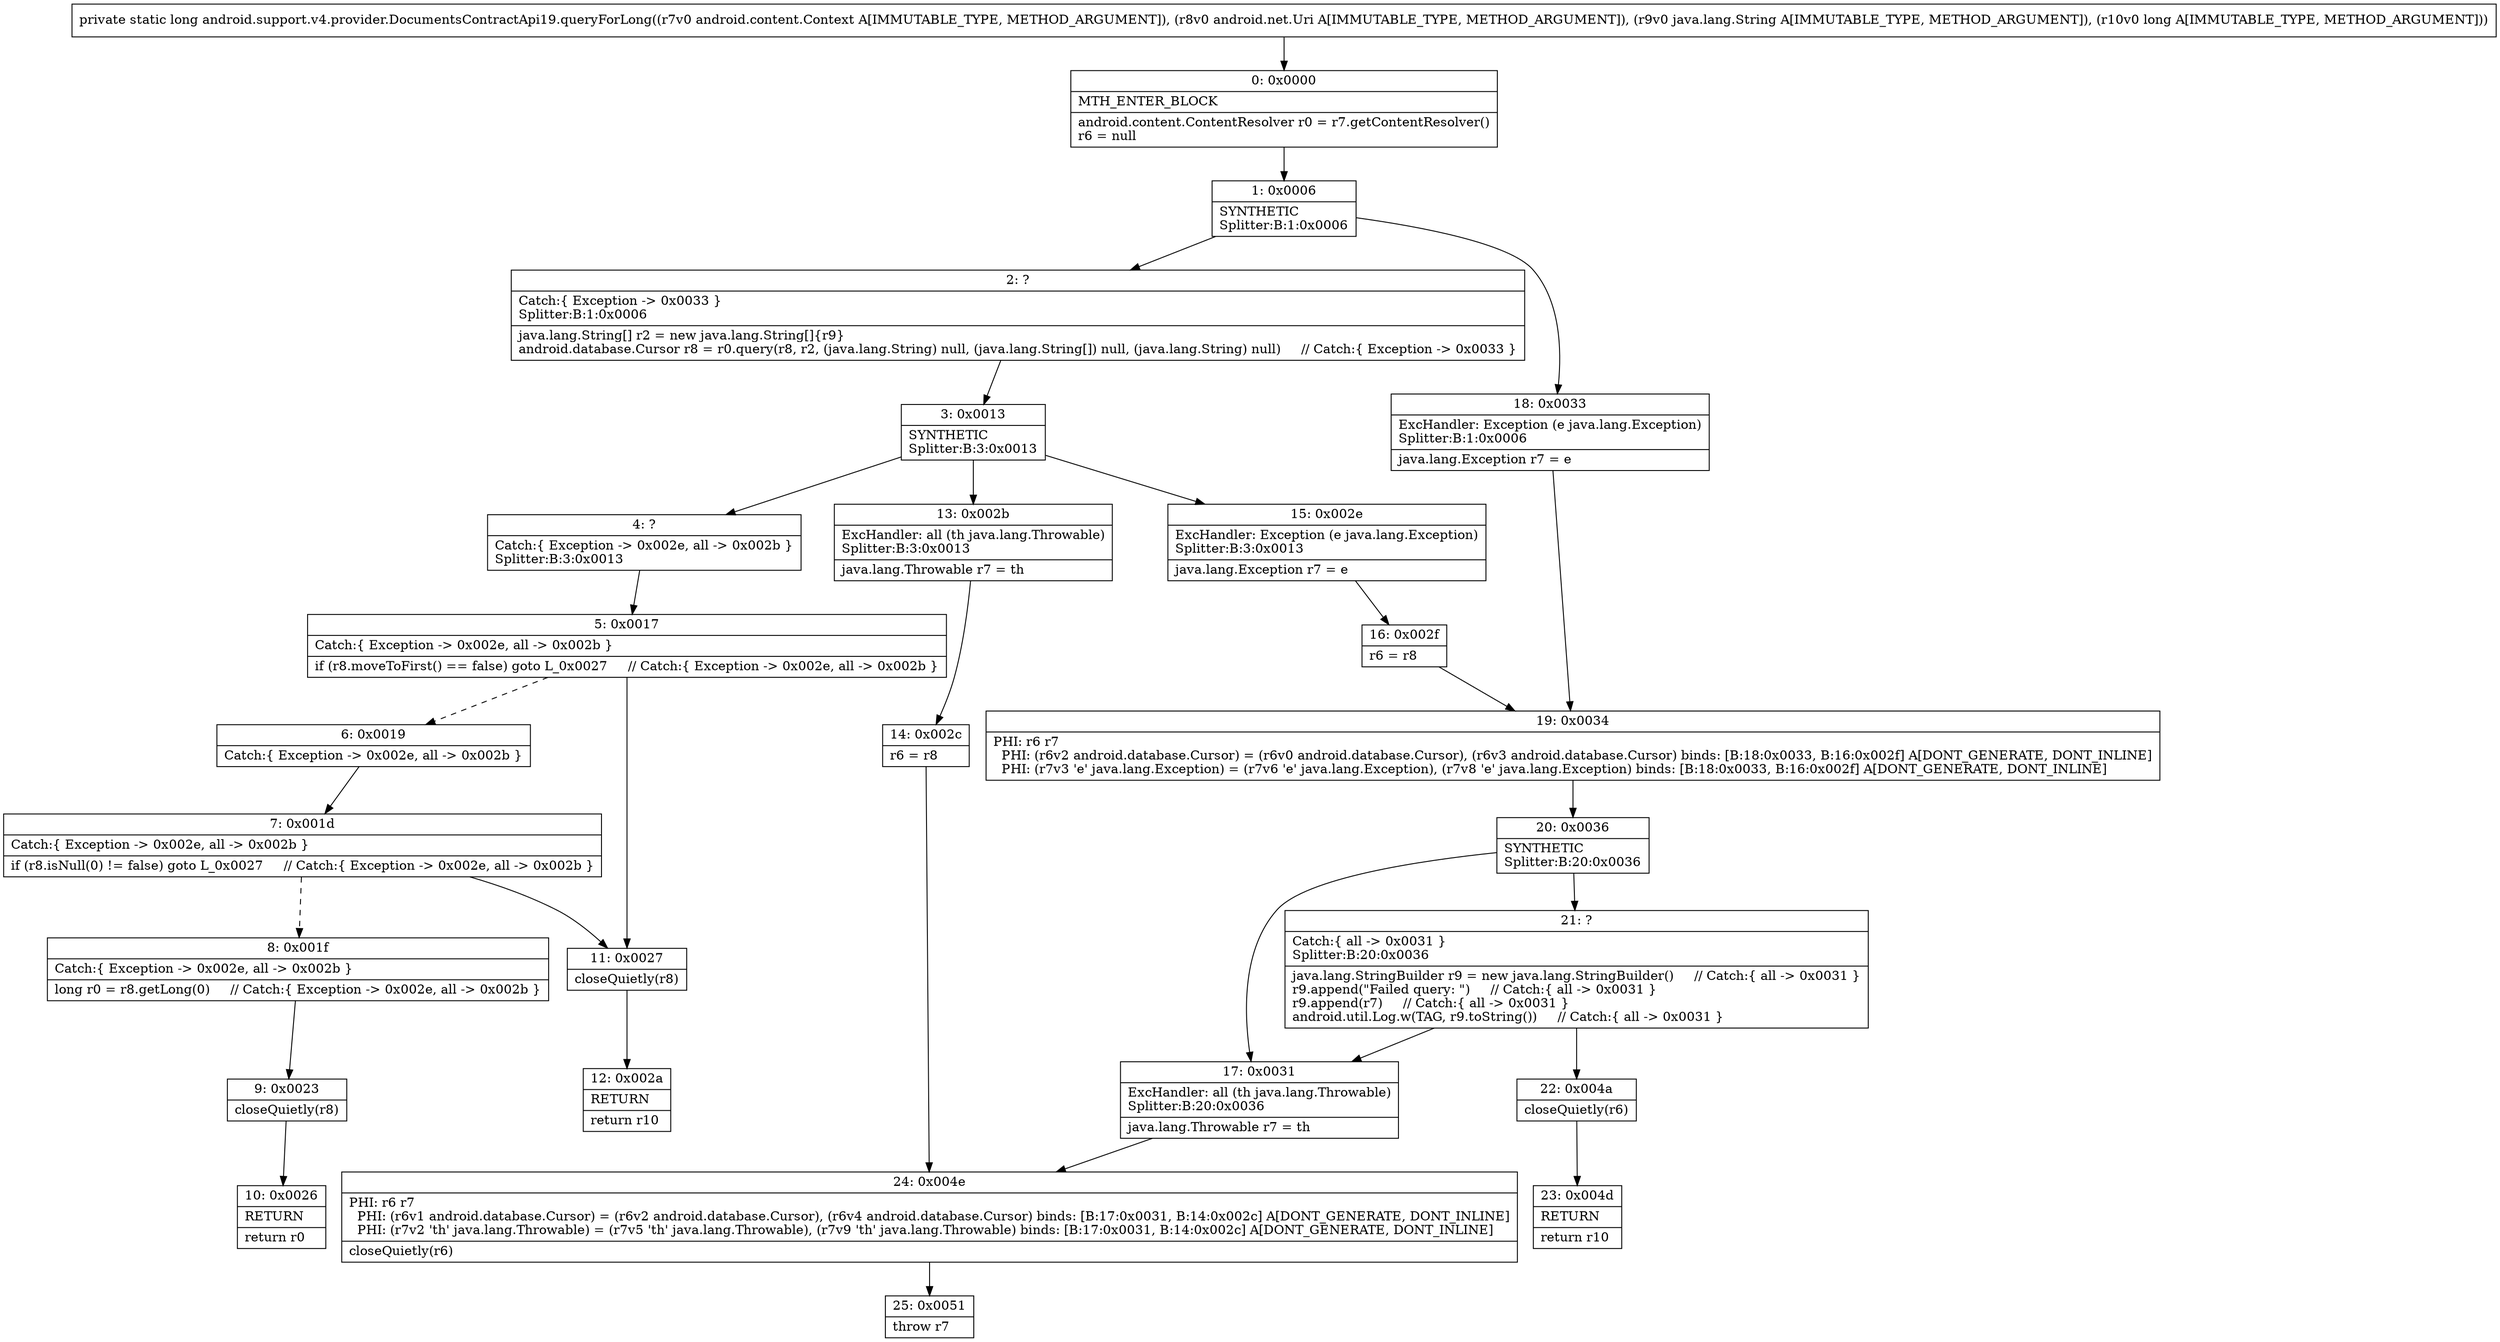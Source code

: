 digraph "CFG forandroid.support.v4.provider.DocumentsContractApi19.queryForLong(Landroid\/content\/Context;Landroid\/net\/Uri;Ljava\/lang\/String;J)J" {
Node_0 [shape=record,label="{0\:\ 0x0000|MTH_ENTER_BLOCK\l|android.content.ContentResolver r0 = r7.getContentResolver()\lr6 = null\l}"];
Node_1 [shape=record,label="{1\:\ 0x0006|SYNTHETIC\lSplitter:B:1:0x0006\l}"];
Node_2 [shape=record,label="{2\:\ ?|Catch:\{ Exception \-\> 0x0033 \}\lSplitter:B:1:0x0006\l|java.lang.String[] r2 = new java.lang.String[]\{r9\}\landroid.database.Cursor r8 = r0.query(r8, r2, (java.lang.String) null, (java.lang.String[]) null, (java.lang.String) null)     \/\/ Catch:\{ Exception \-\> 0x0033 \}\l}"];
Node_3 [shape=record,label="{3\:\ 0x0013|SYNTHETIC\lSplitter:B:3:0x0013\l}"];
Node_4 [shape=record,label="{4\:\ ?|Catch:\{ Exception \-\> 0x002e, all \-\> 0x002b \}\lSplitter:B:3:0x0013\l}"];
Node_5 [shape=record,label="{5\:\ 0x0017|Catch:\{ Exception \-\> 0x002e, all \-\> 0x002b \}\l|if (r8.moveToFirst() == false) goto L_0x0027     \/\/ Catch:\{ Exception \-\> 0x002e, all \-\> 0x002b \}\l}"];
Node_6 [shape=record,label="{6\:\ 0x0019|Catch:\{ Exception \-\> 0x002e, all \-\> 0x002b \}\l}"];
Node_7 [shape=record,label="{7\:\ 0x001d|Catch:\{ Exception \-\> 0x002e, all \-\> 0x002b \}\l|if (r8.isNull(0) != false) goto L_0x0027     \/\/ Catch:\{ Exception \-\> 0x002e, all \-\> 0x002b \}\l}"];
Node_8 [shape=record,label="{8\:\ 0x001f|Catch:\{ Exception \-\> 0x002e, all \-\> 0x002b \}\l|long r0 = r8.getLong(0)     \/\/ Catch:\{ Exception \-\> 0x002e, all \-\> 0x002b \}\l}"];
Node_9 [shape=record,label="{9\:\ 0x0023|closeQuietly(r8)\l}"];
Node_10 [shape=record,label="{10\:\ 0x0026|RETURN\l|return r0\l}"];
Node_11 [shape=record,label="{11\:\ 0x0027|closeQuietly(r8)\l}"];
Node_12 [shape=record,label="{12\:\ 0x002a|RETURN\l|return r10\l}"];
Node_13 [shape=record,label="{13\:\ 0x002b|ExcHandler: all (th java.lang.Throwable)\lSplitter:B:3:0x0013\l|java.lang.Throwable r7 = th\l}"];
Node_14 [shape=record,label="{14\:\ 0x002c|r6 = r8\l}"];
Node_15 [shape=record,label="{15\:\ 0x002e|ExcHandler: Exception (e java.lang.Exception)\lSplitter:B:3:0x0013\l|java.lang.Exception r7 = e\l}"];
Node_16 [shape=record,label="{16\:\ 0x002f|r6 = r8\l}"];
Node_17 [shape=record,label="{17\:\ 0x0031|ExcHandler: all (th java.lang.Throwable)\lSplitter:B:20:0x0036\l|java.lang.Throwable r7 = th\l}"];
Node_18 [shape=record,label="{18\:\ 0x0033|ExcHandler: Exception (e java.lang.Exception)\lSplitter:B:1:0x0006\l|java.lang.Exception r7 = e\l}"];
Node_19 [shape=record,label="{19\:\ 0x0034|PHI: r6 r7 \l  PHI: (r6v2 android.database.Cursor) = (r6v0 android.database.Cursor), (r6v3 android.database.Cursor) binds: [B:18:0x0033, B:16:0x002f] A[DONT_GENERATE, DONT_INLINE]\l  PHI: (r7v3 'e' java.lang.Exception) = (r7v6 'e' java.lang.Exception), (r7v8 'e' java.lang.Exception) binds: [B:18:0x0033, B:16:0x002f] A[DONT_GENERATE, DONT_INLINE]\l}"];
Node_20 [shape=record,label="{20\:\ 0x0036|SYNTHETIC\lSplitter:B:20:0x0036\l}"];
Node_21 [shape=record,label="{21\:\ ?|Catch:\{ all \-\> 0x0031 \}\lSplitter:B:20:0x0036\l|java.lang.StringBuilder r9 = new java.lang.StringBuilder()     \/\/ Catch:\{ all \-\> 0x0031 \}\lr9.append(\"Failed query: \")     \/\/ Catch:\{ all \-\> 0x0031 \}\lr9.append(r7)     \/\/ Catch:\{ all \-\> 0x0031 \}\landroid.util.Log.w(TAG, r9.toString())     \/\/ Catch:\{ all \-\> 0x0031 \}\l}"];
Node_22 [shape=record,label="{22\:\ 0x004a|closeQuietly(r6)\l}"];
Node_23 [shape=record,label="{23\:\ 0x004d|RETURN\l|return r10\l}"];
Node_24 [shape=record,label="{24\:\ 0x004e|PHI: r6 r7 \l  PHI: (r6v1 android.database.Cursor) = (r6v2 android.database.Cursor), (r6v4 android.database.Cursor) binds: [B:17:0x0031, B:14:0x002c] A[DONT_GENERATE, DONT_INLINE]\l  PHI: (r7v2 'th' java.lang.Throwable) = (r7v5 'th' java.lang.Throwable), (r7v9 'th' java.lang.Throwable) binds: [B:17:0x0031, B:14:0x002c] A[DONT_GENERATE, DONT_INLINE]\l|closeQuietly(r6)\l}"];
Node_25 [shape=record,label="{25\:\ 0x0051|throw r7\l}"];
MethodNode[shape=record,label="{private static long android.support.v4.provider.DocumentsContractApi19.queryForLong((r7v0 android.content.Context A[IMMUTABLE_TYPE, METHOD_ARGUMENT]), (r8v0 android.net.Uri A[IMMUTABLE_TYPE, METHOD_ARGUMENT]), (r9v0 java.lang.String A[IMMUTABLE_TYPE, METHOD_ARGUMENT]), (r10v0 long A[IMMUTABLE_TYPE, METHOD_ARGUMENT])) }"];
MethodNode -> Node_0;
Node_0 -> Node_1;
Node_1 -> Node_2;
Node_1 -> Node_18;
Node_2 -> Node_3;
Node_3 -> Node_4;
Node_3 -> Node_15;
Node_3 -> Node_13;
Node_4 -> Node_5;
Node_5 -> Node_6[style=dashed];
Node_5 -> Node_11;
Node_6 -> Node_7;
Node_7 -> Node_8[style=dashed];
Node_7 -> Node_11;
Node_8 -> Node_9;
Node_9 -> Node_10;
Node_11 -> Node_12;
Node_13 -> Node_14;
Node_14 -> Node_24;
Node_15 -> Node_16;
Node_16 -> Node_19;
Node_17 -> Node_24;
Node_18 -> Node_19;
Node_19 -> Node_20;
Node_20 -> Node_21;
Node_20 -> Node_17;
Node_21 -> Node_22;
Node_21 -> Node_17;
Node_22 -> Node_23;
Node_24 -> Node_25;
}

